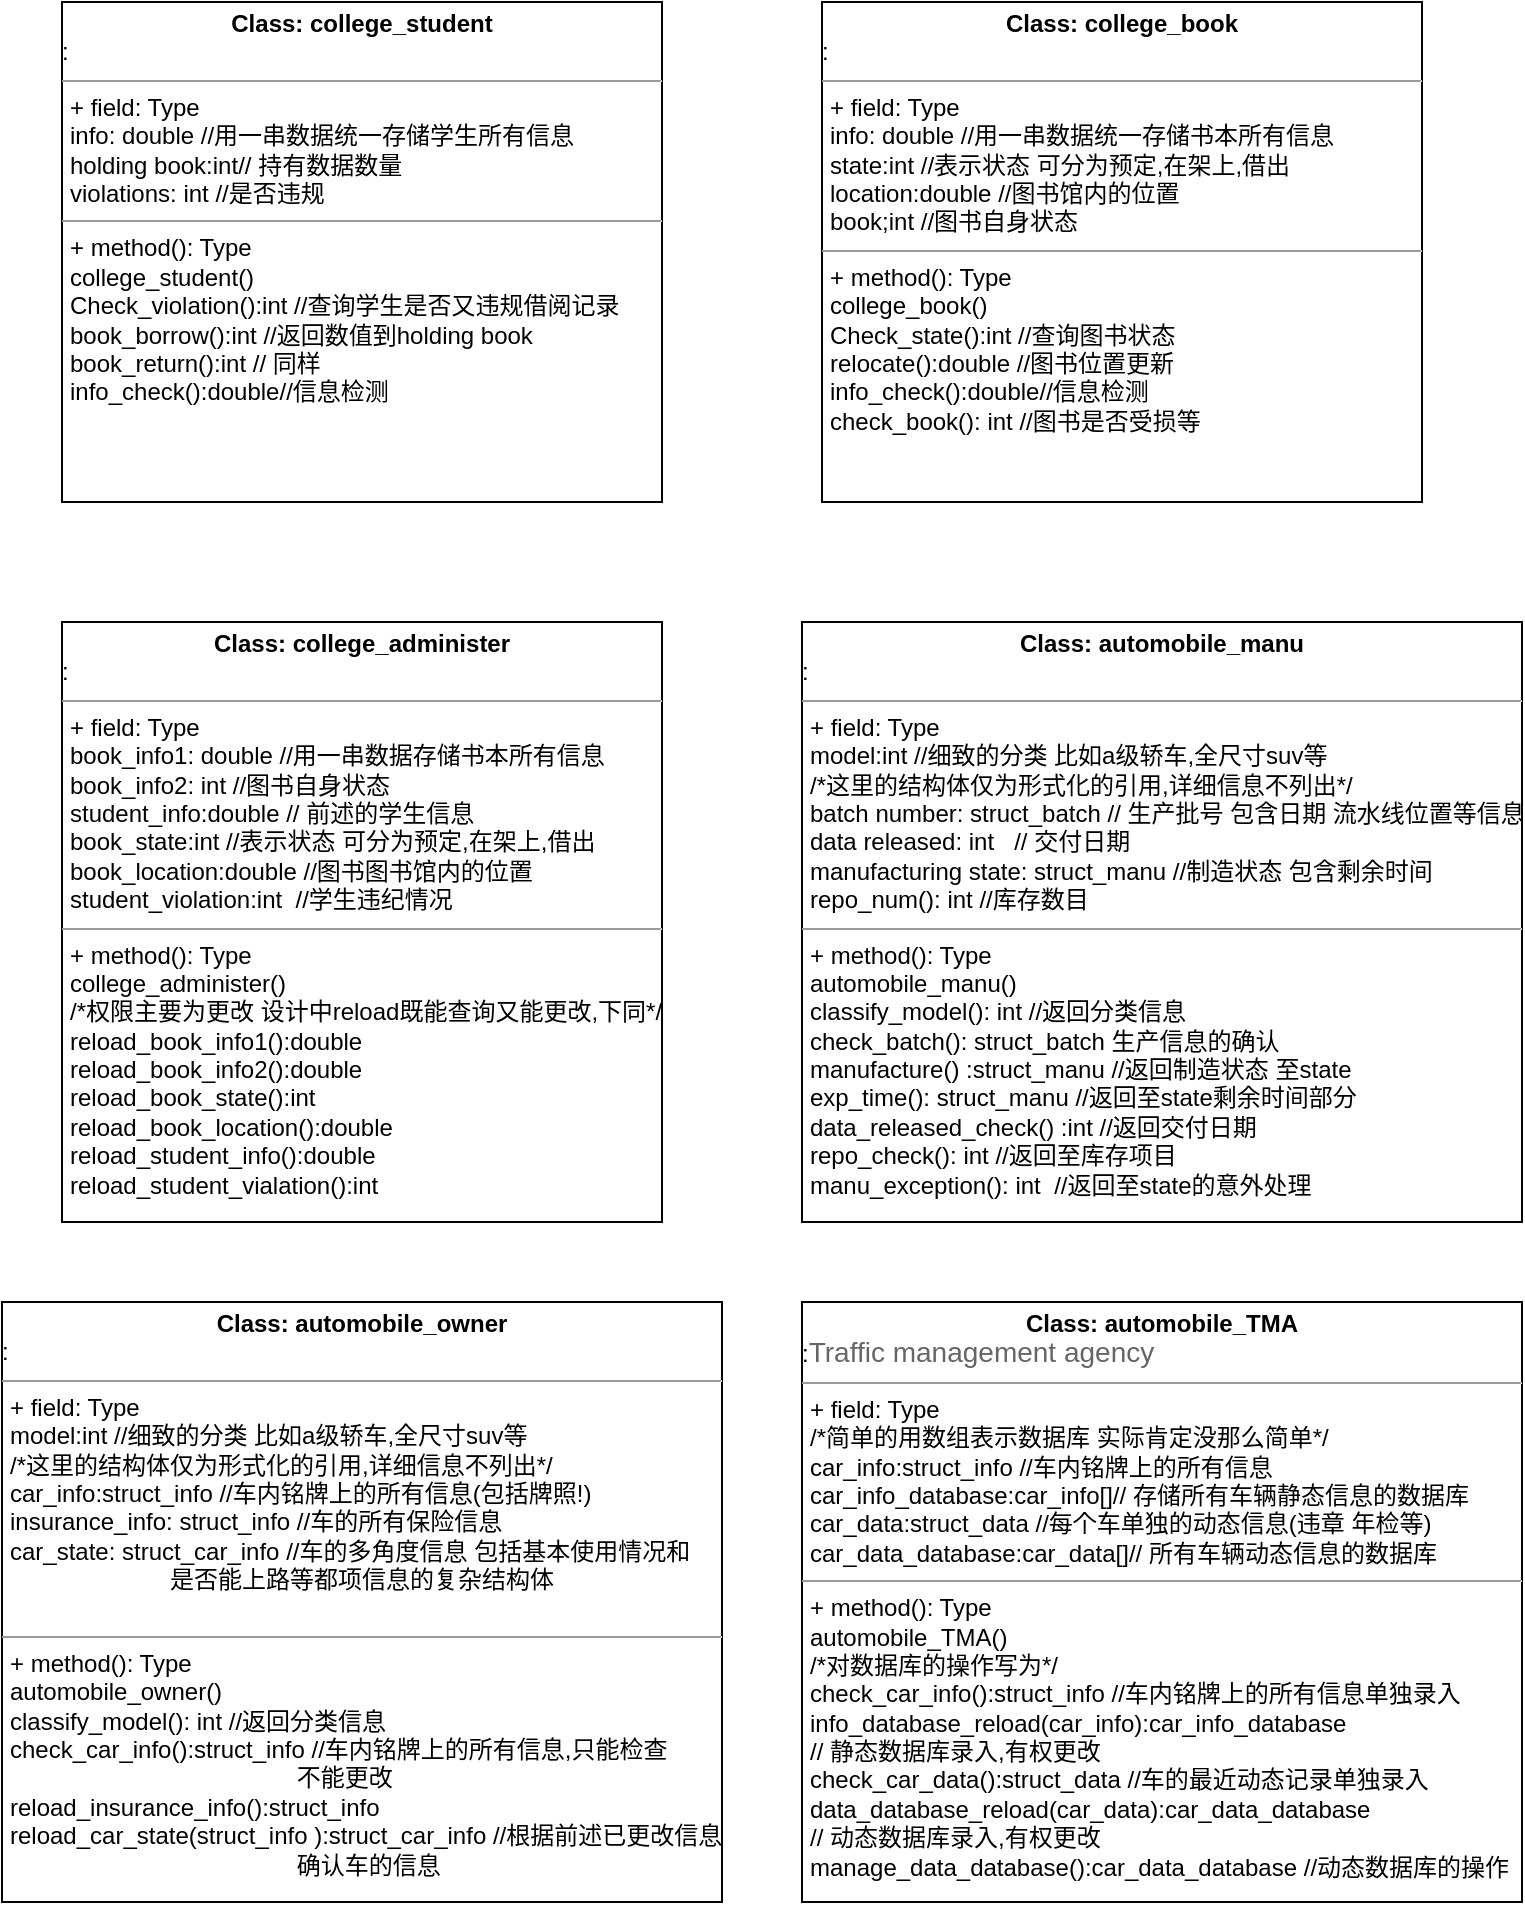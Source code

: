 <mxfile version="13.8.0" type="github">
  <diagram id="Bi_GAg7E_RLYmEBKosE-" name="第 1 页">
    <mxGraphModel dx="652" dy="1520" grid="1" gridSize="10" guides="1" tooltips="1" connect="1" arrows="1" fold="1" page="1" pageScale="1" pageWidth="827" pageHeight="1169" math="0" shadow="0">
      <root>
        <mxCell id="0" />
        <mxCell id="1" parent="0" />
        <mxCell id="IMQVE_I8efVQAfxjtsR2-1" value="&lt;p style=&quot;margin: 0px ; margin-top: 4px ; text-align: center&quot;&gt;&lt;b&gt;Class: college_student&lt;/b&gt;&lt;/p&gt;:&lt;hr size=&quot;1&quot;&gt;&lt;p style=&quot;margin: 0px ; margin-left: 4px&quot;&gt;+ field: Type&lt;/p&gt;&lt;p style=&quot;margin: 0px ; margin-left: 4px&quot;&gt;info: double //用一串数据统一存储学生所有信息&lt;/p&gt;&lt;p style=&quot;margin: 0px ; margin-left: 4px&quot;&gt;holding book:int// 持有数据数量&lt;/p&gt;&lt;p style=&quot;margin: 0px ; margin-left: 4px&quot;&gt;violations: int //是否违规&lt;/p&gt;&lt;hr size=&quot;1&quot;&gt;&lt;p style=&quot;margin: 0px ; margin-left: 4px&quot;&gt;+ method(): Type&lt;/p&gt;&lt;p style=&quot;margin: 0px ; margin-left: 4px&quot;&gt;college_student()&lt;/p&gt;&lt;p style=&quot;margin: 0px ; margin-left: 4px&quot;&gt;Check_violation():int //查询学生是否又违规借阅记录&lt;/p&gt;&lt;p style=&quot;margin: 0px ; margin-left: 4px&quot;&gt;book_borrow():int //返回数值到holding book&lt;/p&gt;&lt;p style=&quot;margin: 0px ; margin-left: 4px&quot;&gt;book_return():int // 同样&lt;/p&gt;&lt;p style=&quot;margin: 0px ; margin-left: 4px&quot;&gt;info_check():double//信息检测&lt;/p&gt;&lt;p style=&quot;margin: 0px ; margin-left: 4px&quot;&gt;&lt;br&gt;&lt;/p&gt;" style="verticalAlign=top;align=left;overflow=fill;fontSize=12;fontFamily=Helvetica;html=1;" parent="1" vertex="1">
          <mxGeometry x="70" y="-1130" width="300" height="250" as="geometry" />
        </mxCell>
        <mxCell id="IMQVE_I8efVQAfxjtsR2-2" value="&lt;p style=&quot;margin: 0px ; margin-top: 4px ; text-align: center&quot;&gt;&lt;b&gt;Class: college_book&lt;/b&gt;&lt;/p&gt;:&lt;hr size=&quot;1&quot;&gt;&lt;p style=&quot;margin: 0px ; margin-left: 4px&quot;&gt;+ field: Type&lt;/p&gt;&lt;p style=&quot;margin: 0px ; margin-left: 4px&quot;&gt;info: double //用一串数据统一存储书本所有信息&lt;/p&gt;&lt;p style=&quot;margin: 0px ; margin-left: 4px&quot;&gt;&lt;span&gt;state:int //表示状态 可分为预定,在架上,借出&lt;/span&gt;&lt;/p&gt;&lt;p style=&quot;margin: 0px ; margin-left: 4px&quot;&gt;location:double //图书馆内的位置&lt;/p&gt;&lt;p style=&quot;margin: 0px ; margin-left: 4px&quot;&gt;book;int //图书自身状态&lt;/p&gt;&lt;hr size=&quot;1&quot;&gt;&lt;p style=&quot;margin: 0px ; margin-left: 4px&quot;&gt;+ method(): Type&lt;/p&gt;&lt;p style=&quot;margin: 0px ; margin-left: 4px&quot;&gt;college_book()&lt;/p&gt;&lt;p style=&quot;margin: 0px ; margin-left: 4px&quot;&gt;Check_state():int //查询图书状态&lt;/p&gt;&lt;p style=&quot;margin: 0px ; margin-left: 4px&quot;&gt;relocate():double //图书位置更新&lt;/p&gt;&lt;p style=&quot;margin: 0px ; margin-left: 4px&quot;&gt;info_check():double//信息检测&lt;/p&gt;&lt;p style=&quot;margin: 0px ; margin-left: 4px&quot;&gt;check_book(): int //图书是否受损等&lt;/p&gt;&lt;p style=&quot;margin: 0px ; margin-left: 4px&quot;&gt;&lt;br&gt;&lt;/p&gt;" style="verticalAlign=top;align=left;overflow=fill;fontSize=12;fontFamily=Helvetica;html=1;" parent="1" vertex="1">
          <mxGeometry x="450" y="-1130" width="300" height="250" as="geometry" />
        </mxCell>
        <mxCell id="IMQVE_I8efVQAfxjtsR2-3" value="&lt;p style=&quot;margin: 0px ; margin-top: 4px ; text-align: center&quot;&gt;&lt;b&gt;Class: college_administer&lt;/b&gt;&lt;/p&gt;:&lt;hr size=&quot;1&quot;&gt;&lt;p style=&quot;margin: 0px ; margin-left: 4px&quot;&gt;+ field: Type&lt;/p&gt;&lt;p style=&quot;margin: 0px ; margin-left: 4px&quot;&gt;book_info1: double //用一串数据存储书本所有信息&lt;/p&gt;&lt;p style=&quot;margin: 0px ; margin-left: 4px&quot;&gt;book_info2: int //图书自身状态&lt;/p&gt;&lt;p style=&quot;margin: 0px ; margin-left: 4px&quot;&gt;student_info:double // 前述的学生信息&lt;/p&gt;&lt;p style=&quot;margin: 0px ; margin-left: 4px&quot;&gt;&lt;span&gt;book_state:int //表示状态 可分为预定,在架上,借出&lt;/span&gt;&lt;/p&gt;&lt;p style=&quot;margin: 0px ; margin-left: 4px&quot;&gt;book_location:double //图书图书馆内的位置&lt;/p&gt;&lt;p style=&quot;margin: 0px ; margin-left: 4px&quot;&gt;student_violation:int&amp;nbsp; //学生违纪情况&lt;/p&gt;&lt;hr size=&quot;1&quot;&gt;&lt;p style=&quot;margin: 0px ; margin-left: 4px&quot;&gt;+ method(): Type&lt;/p&gt;&lt;p style=&quot;margin: 0px ; margin-left: 4px&quot;&gt;college_administer()&lt;/p&gt;&lt;p style=&quot;margin: 0px ; margin-left: 4px&quot;&gt;/*权限主要为更改 设计中reload既能查询又能更改,下同*/&lt;/p&gt;&lt;p style=&quot;margin: 0px ; margin-left: 4px&quot;&gt;reload_book_info1():double&lt;/p&gt;&lt;p style=&quot;margin: 0px ; margin-left: 4px&quot;&gt;reload_book_info2():double&lt;/p&gt;&lt;p style=&quot;margin: 0px ; margin-left: 4px&quot;&gt;reload_book_state():int&amp;nbsp;&lt;/p&gt;&lt;p style=&quot;margin: 0px ; margin-left: 4px&quot;&gt;reload_book_location():double&lt;/p&gt;&lt;p style=&quot;margin: 0px ; margin-left: 4px&quot;&gt;reload_student_info():double&lt;/p&gt;&lt;p style=&quot;margin: 0px ; margin-left: 4px&quot;&gt;reload_student_vialation():int&lt;/p&gt;&lt;p style=&quot;margin: 0px ; margin-left: 4px&quot;&gt;&lt;br&gt;&lt;/p&gt;&lt;p style=&quot;margin: 0px ; margin-left: 4px&quot;&gt;&lt;br&gt;&lt;/p&gt;&lt;p style=&quot;margin: 0px ; margin-left: 4px&quot;&gt;&lt;br&gt;&lt;/p&gt;" style="verticalAlign=top;align=left;overflow=fill;fontSize=12;fontFamily=Helvetica;html=1;" parent="1" vertex="1">
          <mxGeometry x="70" y="-820" width="300" height="300" as="geometry" />
        </mxCell>
        <mxCell id="IMQVE_I8efVQAfxjtsR2-4" value="&lt;p style=&quot;margin: 0px ; margin-top: 4px ; text-align: center&quot;&gt;&lt;b&gt;Class: automobile_manu&lt;/b&gt;&lt;/p&gt;:&lt;hr size=&quot;1&quot;&gt;&lt;p style=&quot;margin: 0px ; margin-left: 4px&quot;&gt;+ field: Type&lt;/p&gt;&lt;p style=&quot;margin: 0px ; margin-left: 4px&quot;&gt;model:int //细致的分类 比如a级轿车,全尺寸suv等&lt;/p&gt;&lt;p style=&quot;margin: 0px 0px 0px 4px&quot;&gt;/*这里的结构体仅为形式化的引用,详细信息不列出*/&lt;/p&gt;&lt;p style=&quot;margin: 0px ; margin-left: 4px&quot;&gt;batch number: struct_batch // 生产批号 包含日期 流水线位置等信息&lt;/p&gt;&lt;p style=&quot;margin: 0px ; margin-left: 4px&quot;&gt;data released: int&amp;nbsp; &amp;nbsp;// 交付日期&lt;/p&gt;&lt;p style=&quot;margin: 0px ; margin-left: 4px&quot;&gt;manufacturing state: struct_manu //制造状态 包含剩余时间&lt;/p&gt;&lt;p style=&quot;margin: 0px ; margin-left: 4px&quot;&gt;repo_num(): int //库存数目&lt;/p&gt;&lt;hr size=&quot;1&quot;&gt;&lt;p style=&quot;margin: 0px ; margin-left: 4px&quot;&gt;+ method(): Type&lt;/p&gt;&lt;p style=&quot;margin: 0px ; margin-left: 4px&quot;&gt;automobile_manu()&lt;/p&gt;&lt;p style=&quot;margin: 0px ; margin-left: 4px&quot;&gt;classify_model(): int //返回分类信息&lt;/p&gt;&lt;p style=&quot;margin: 0px ; margin-left: 4px&quot;&gt;check_batch(): struct_batch&amp;nbsp;生产信息的确认&lt;/p&gt;&lt;p style=&quot;margin: 0px ; margin-left: 4px&quot;&gt;manufacture() :struct_manu&amp;nbsp;//返回制造状态 至state&lt;/p&gt;&lt;p style=&quot;margin: 0px ; margin-left: 4px&quot;&gt;exp_time(): struct_manu&amp;nbsp;//返回至state剩余时间部分&lt;/p&gt;&lt;p style=&quot;margin: 0px ; margin-left: 4px&quot;&gt;data_released_check() :int //返回交付日期&lt;/p&gt;&lt;p style=&quot;margin: 0px ; margin-left: 4px&quot;&gt;repo_check(): int //返回至库存项目&lt;/p&gt;&lt;p style=&quot;margin: 0px ; margin-left: 4px&quot;&gt;manu_exception(): int&amp;nbsp; //返回至state的意外处理&lt;/p&gt;&lt;p style=&quot;margin: 0px ; margin-left: 4px&quot;&gt;&lt;br&gt;&lt;/p&gt;&lt;p style=&quot;margin: 0px ; margin-left: 4px&quot;&gt;&lt;br&gt;&lt;/p&gt;" style="verticalAlign=top;align=left;overflow=fill;fontSize=12;fontFamily=Helvetica;html=1;" parent="1" vertex="1">
          <mxGeometry x="440" y="-820" width="360" height="300" as="geometry" />
        </mxCell>
        <mxCell id="IMQVE_I8efVQAfxjtsR2-5" value="&lt;p style=&quot;margin: 0px ; margin-top: 4px ; text-align: center&quot;&gt;&lt;b&gt;Class: automobile_owner&lt;/b&gt;&lt;/p&gt;:&lt;hr size=&quot;1&quot;&gt;&lt;p style=&quot;margin: 0px ; margin-left: 4px&quot;&gt;+ field: Type&lt;/p&gt;&lt;p style=&quot;margin: 0px ; margin-left: 4px&quot;&gt;model:int //细致的分类 比如a级轿车,全尺寸suv等&lt;/p&gt;&lt;p style=&quot;margin: 0px ; margin-left: 4px&quot;&gt;/*这里的结构体仅为形式化的引用,详细信息不列出*/&lt;/p&gt;&lt;p style=&quot;margin: 0px ; margin-left: 4px&quot;&gt;car_info:struct_info //车内铭牌上的所有信息(包括牌照!)&lt;/p&gt;&lt;p style=&quot;margin: 0px ; margin-left: 4px&quot;&gt;insurance_info: struct_info&amp;nbsp;//车的所有保险信息&lt;/p&gt;&lt;p style=&quot;margin: 0px ; margin-left: 4px&quot;&gt;car_state: struct_car_info //车的多角度信息 包括基本使用情况和&lt;/p&gt;&lt;p style=&quot;margin: 0px ; margin-left: 4px&quot;&gt;&amp;nbsp; &amp;nbsp; &amp;nbsp; &amp;nbsp; &amp;nbsp; &amp;nbsp; &amp;nbsp; &amp;nbsp; &amp;nbsp; &amp;nbsp; &amp;nbsp; &amp;nbsp; 是否能上路等都项信息的复杂结构体&lt;/p&gt;&lt;p style=&quot;margin: 0px ; margin-left: 4px&quot;&gt;&lt;br&gt;&lt;/p&gt;&lt;hr size=&quot;1&quot;&gt;&lt;p style=&quot;margin: 0px ; margin-left: 4px&quot;&gt;+ method(): Type&lt;/p&gt;&lt;p style=&quot;margin: 0px ; margin-left: 4px&quot;&gt;automobile_owner()&lt;/p&gt;&lt;p style=&quot;margin: 0px ; margin-left: 4px&quot;&gt;classify_model(): int //返回分类信息&lt;/p&gt;&lt;p style=&quot;margin: 0px ; margin-left: 4px&quot;&gt;check_car_info():struct_info //车内铭牌上的所有信息,只能检查&lt;/p&gt;&lt;p style=&quot;margin: 0px ; margin-left: 4px&quot;&gt;&amp;nbsp; &amp;nbsp; &amp;nbsp; &amp;nbsp; &amp;nbsp; &amp;nbsp; &amp;nbsp; &amp;nbsp; &amp;nbsp; &amp;nbsp; &amp;nbsp; &amp;nbsp; &amp;nbsp; &amp;nbsp; &amp;nbsp; &amp;nbsp; &amp;nbsp; &amp;nbsp; &amp;nbsp; &amp;nbsp; &amp;nbsp; &amp;nbsp;不能更改&lt;br&gt;&lt;/p&gt;&lt;p style=&quot;margin: 0px ; margin-left: 4px&quot;&gt;reload_insurance_info():struct_info&amp;nbsp;&lt;/p&gt;&lt;p style=&quot;margin: 0px ; margin-left: 4px&quot;&gt;reload_car_state(struct_info ):struct_car_info //根据前述已更改信息&lt;/p&gt;&lt;p style=&quot;margin: 0px ; margin-left: 4px&quot;&gt;&amp;nbsp; &amp;nbsp; &amp;nbsp; &amp;nbsp; &amp;nbsp; &amp;nbsp; &amp;nbsp; &amp;nbsp; &amp;nbsp; &amp;nbsp; &amp;nbsp; &amp;nbsp; &amp;nbsp; &amp;nbsp; &amp;nbsp; &amp;nbsp; &amp;nbsp; &amp;nbsp; &amp;nbsp; &amp;nbsp; &amp;nbsp; &amp;nbsp;确认车的信息&lt;/p&gt;&lt;p style=&quot;margin: 0px ; margin-left: 4px&quot;&gt;&lt;br&gt;&lt;/p&gt;" style="verticalAlign=top;align=left;overflow=fill;fontSize=12;fontFamily=Helvetica;html=1;" parent="1" vertex="1">
          <mxGeometry x="40" y="-480" width="360" height="300" as="geometry" />
        </mxCell>
        <mxCell id="l3C6bfEZWiVI81l3s0w2-2" value="&lt;p style=&quot;margin: 0px ; margin-top: 4px ; text-align: center&quot;&gt;&lt;b&gt;Class: automobile_TMA&lt;/b&gt;&lt;/p&gt;:&lt;span style=&quot;color: rgb(102 , 102 , 102) ; font-family: &amp;#34;arial&amp;#34; , &amp;#34;microsoft yahei&amp;#34; , &amp;#34;\\5fae软雅黑&amp;#34; , &amp;#34;\\5b8b体&amp;#34; , &amp;#34;malgun gothic&amp;#34; , &amp;#34;meiryo&amp;#34; , sans-serif ; font-size: 14px ; line-height: 14px ; background-color: rgb(255 , 255 , 255)&quot;&gt;Traffic management agency&lt;/span&gt;&lt;hr size=&quot;1&quot;&gt;&lt;p style=&quot;margin: 0px ; margin-left: 4px&quot;&gt;+ field: Type&lt;/p&gt;&lt;p style=&quot;margin: 0px ; margin-left: 4px&quot;&gt;/*简单的用数组表示数据库 实际肯定没那么简单*/&lt;/p&gt;&lt;p style=&quot;margin: 0px ; margin-left: 4px&quot;&gt;car_info:struct_info //车内铭牌上的所有信息&lt;/p&gt;&lt;p style=&quot;margin: 0px ; margin-left: 4px&quot;&gt;car_info_database:car_info[]// 存储所有车辆静态信息的数据库&lt;/p&gt;&lt;p style=&quot;margin: 0px ; margin-left: 4px&quot;&gt;car_data:struct_data //每个车单独的动态信息(违章 年检等)&lt;/p&gt;&lt;p style=&quot;margin: 0px ; margin-left: 4px&quot;&gt;car_data_database:car_data[]// 所有车辆动态信息的数据库&lt;/p&gt;&lt;hr size=&quot;1&quot;&gt;&lt;p style=&quot;margin: 0px ; margin-left: 4px&quot;&gt;+ method(): Type&lt;/p&gt;&lt;p style=&quot;margin: 0px ; margin-left: 4px&quot;&gt;automobile_TMA()&lt;/p&gt;&lt;p style=&quot;margin: 0px ; margin-left: 4px&quot;&gt;/*对数据库的操作写为*/&lt;/p&gt;&lt;p style=&quot;margin: 0px ; margin-left: 4px&quot;&gt;check_car_info():struct_info //车内铭牌上的所有信息单独录入&lt;/p&gt;&lt;p style=&quot;margin: 0px ; margin-left: 4px&quot;&gt;info_database_reload(car_info):car_info_database&amp;nbsp;&lt;/p&gt;&lt;p style=&quot;margin: 0px ; margin-left: 4px&quot;&gt;// 静态数据库录入,有权更改&lt;/p&gt;&lt;p style=&quot;margin: 0px 0px 0px 4px&quot;&gt;check_car_data():struct_data //车的最近动态记录单独录入&lt;/p&gt;&lt;p style=&quot;margin: 0px 0px 0px 4px&quot;&gt;data_database_reload(car_data):car_data_database&amp;nbsp;&lt;/p&gt;&lt;p style=&quot;margin: 0px 0px 0px 4px&quot;&gt;// 动态数据库录入,有权更改&lt;/p&gt;&lt;p style=&quot;margin: 0px 0px 0px 4px&quot;&gt;manage_data_database():car_data_database //动态数据库的操作&lt;/p&gt;&lt;p style=&quot;margin: 0px 0px 0px 4px&quot;&gt;&lt;br&gt;&lt;/p&gt;&lt;p style=&quot;margin: 0px ; margin-left: 4px&quot;&gt;&lt;br&gt;&lt;/p&gt;" style="verticalAlign=top;align=left;overflow=fill;fontSize=12;fontFamily=Helvetica;html=1;" vertex="1" parent="1">
          <mxGeometry x="440" y="-480" width="360" height="300" as="geometry" />
        </mxCell>
      </root>
    </mxGraphModel>
  </diagram>
</mxfile>
